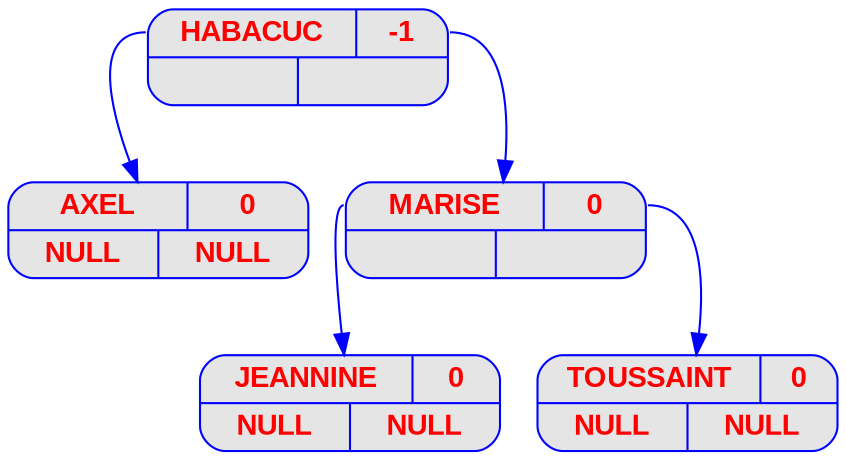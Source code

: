 digraph displayAVL {
	node [
		fontname  = "Arial bold" 
		fontsize  = "14"
		fontcolor = "red"
		style     = "rounded, filled"
		shape     = "record"
		fillcolor = "grey90"
		color     = "blue"
		width     = "2"
	]

	edge [
		color     = "blue"
	]

	"HABACUC" [label = "{{<g> HABACUC | <d> -1 } | { <g> | <d>}}"];
	"HABACUC":g -> "AXEL";
	"AXEL" [label = "{{<g> AXEL | <d> 0 } | { <g> | <d>}}"];
	"AXEL" [label = "{{<g> AXEL | <d> 0 }| { <g> NULL | <d> NULL}}"];
	"HABACUC":d -> "MARISE";
	"MARISE" [label = "{{<g> MARISE | <d> 0 } | { <g> | <d>}}"];
	"MARISE":g -> "JEANNINE";
	"JEANNINE" [label = "{{<g> JEANNINE | <d> 0 } | { <g> | <d>}}"];
	"JEANNINE" [label = "{{<g> JEANNINE | <d> 0 }| { <g> NULL | <d> NULL}}"];
	"MARISE":d -> "TOUSSAINT";
	"TOUSSAINT" [label = "{{<g> TOUSSAINT | <d> 0 } | { <g> | <d>}}"];
	"TOUSSAINT" [label = "{{<g> TOUSSAINT | <d> 0 }| { <g> NULL | <d> NULL}}"];
}

